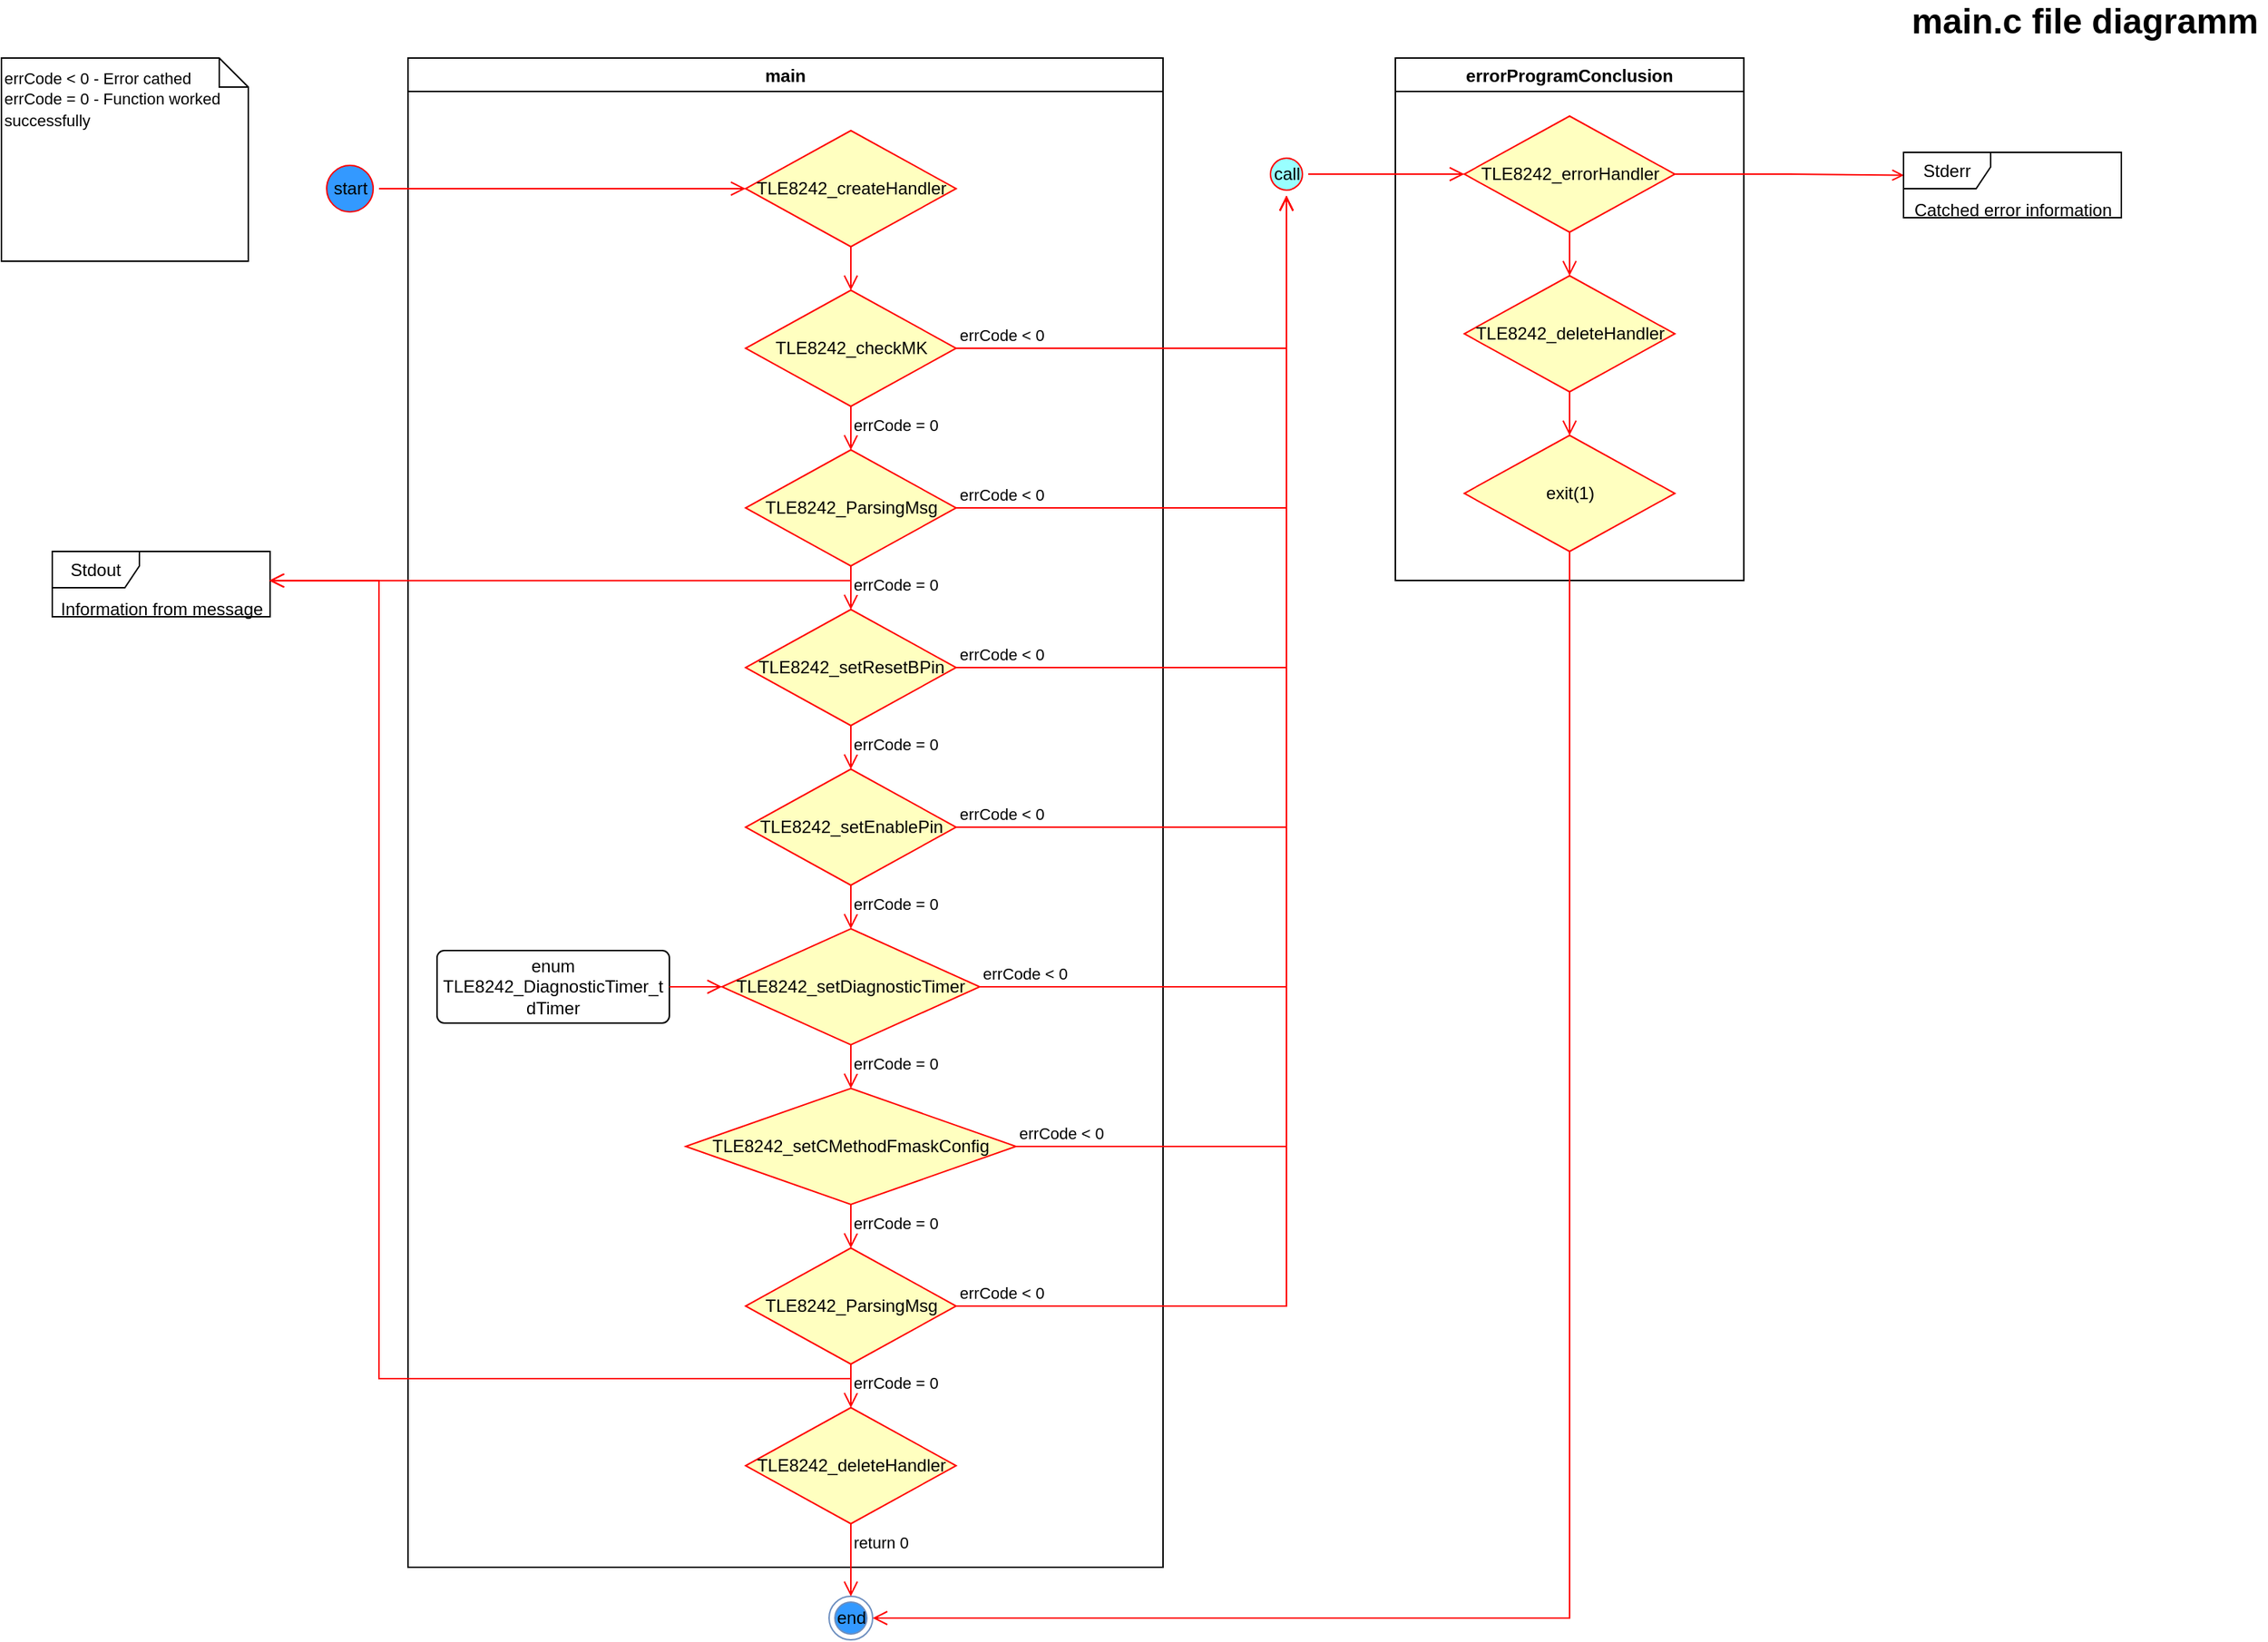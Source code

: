 <mxfile version="25.0.0">
  <diagram name="Страница — 1" id="MLgpUPTYiMlcbJ_jYuen">
    <mxGraphModel dx="2308" dy="1534" grid="1" gridSize="10" guides="1" tooltips="1" connect="1" arrows="1" fold="1" page="1" pageScale="1" pageWidth="1654" pageHeight="1169" math="0" shadow="0">
      <root>
        <mxCell id="0" />
        <mxCell id="1" parent="0" />
        <mxCell id="cCKFx8KWgtMbssanVQTL-174" value="&lt;div style=&quot;&quot;&gt;&lt;span style=&quot;background-color: rgb(255, 255, 255); font-size: 11px; text-wrap-mode: nowrap;&quot;&gt;errCode &amp;lt; 0 - Error cathed&lt;/span&gt;&lt;/div&gt;&lt;div style=&quot;&quot;&gt;&lt;span style=&quot;font-size: 11px; text-wrap-mode: nowrap; background-color: rgb(255, 255, 255);&quot;&gt;errCode = 0 - Function worked successfully&lt;/span&gt;&lt;span style=&quot;font-size: 11px; text-wrap-mode: nowrap; background-color: rgb(255, 255, 255);&quot;&gt;&lt;/span&gt;&lt;/div&gt;" style="shape=note;size=20;whiteSpace=wrap;html=1;labelPosition=center;verticalLabelPosition=middle;align=left;verticalAlign=top;" parent="1" vertex="1">
          <mxGeometry x="20" y="50" width="170" height="140" as="geometry" />
        </mxCell>
        <mxCell id="Csxos8E5fTR1XFzX8T2c-26" value="main" style="swimlane;" vertex="1" parent="1">
          <mxGeometry x="300" y="50" width="520" height="1040" as="geometry">
            <mxRectangle x="300" y="20" width="90" height="30" as="alternateBounds" />
          </mxGeometry>
        </mxCell>
        <mxCell id="cCKFx8KWgtMbssanVQTL-171" value="TLE8242_checkMK" style="rhombus;whiteSpace=wrap;html=1;fontColor=#000000;fillColor=#ffffc0;strokeColor=#ff0000;" parent="Csxos8E5fTR1XFzX8T2c-26" vertex="1">
          <mxGeometry x="232.5" y="160" width="145" height="80" as="geometry" />
        </mxCell>
        <mxCell id="cCKFx8KWgtMbssanVQTL-173" value="errCode = 0" style="edgeStyle=orthogonalEdgeStyle;html=1;align=left;verticalAlign=top;endArrow=open;endSize=8;strokeColor=#ff0000;rounded=0;entryX=0.5;entryY=0;entryDx=0;entryDy=0;" parent="Csxos8E5fTR1XFzX8T2c-26" source="cCKFx8KWgtMbssanVQTL-171" edge="1" target="Csxos8E5fTR1XFzX8T2c-1">
          <mxGeometry x="-1" relative="1" as="geometry">
            <mxPoint x="305" y="270" as="targetPoint" />
            <Array as="points" />
          </mxGeometry>
        </mxCell>
        <mxCell id="Csxos8E5fTR1XFzX8T2c-1" value="TLE8242_ParsingMsg" style="rhombus;whiteSpace=wrap;html=1;fontColor=#000000;fillColor=#ffffc0;strokeColor=#ff0000;" vertex="1" parent="Csxos8E5fTR1XFzX8T2c-26">
          <mxGeometry x="232.5" y="270" width="145" height="80" as="geometry" />
        </mxCell>
        <mxCell id="Csxos8E5fTR1XFzX8T2c-2" value="errCode = 0" style="edgeStyle=orthogonalEdgeStyle;html=1;align=left;verticalAlign=top;endArrow=open;endSize=8;strokeColor=#ff0000;rounded=0;exitX=0.5;exitY=1;exitDx=0;exitDy=0;entryX=0.5;entryY=0;entryDx=0;entryDy=0;" edge="1" parent="Csxos8E5fTR1XFzX8T2c-26" source="Csxos8E5fTR1XFzX8T2c-1" target="Csxos8E5fTR1XFzX8T2c-4">
          <mxGeometry x="-1" relative="1" as="geometry">
            <mxPoint x="290" y="370" as="targetPoint" />
            <Array as="points" />
            <mxPoint x="290" y="360" as="sourcePoint" />
          </mxGeometry>
        </mxCell>
        <mxCell id="Csxos8E5fTR1XFzX8T2c-4" value="TLE8242_setResetBPin" style="rhombus;whiteSpace=wrap;html=1;fontColor=#000000;fillColor=#ffffc0;strokeColor=#ff0000;" vertex="1" parent="Csxos8E5fTR1XFzX8T2c-26">
          <mxGeometry x="232.5" y="380" width="145" height="80" as="geometry" />
        </mxCell>
        <mxCell id="Csxos8E5fTR1XFzX8T2c-5" value="errCode = 0" style="edgeStyle=orthogonalEdgeStyle;html=1;align=left;verticalAlign=top;endArrow=open;endSize=8;strokeColor=#ff0000;rounded=0;exitX=0.5;exitY=1;exitDx=0;exitDy=0;entryX=0.5;entryY=0;entryDx=0;entryDy=0;" edge="1" parent="Csxos8E5fTR1XFzX8T2c-26" source="Csxos8E5fTR1XFzX8T2c-4" target="Csxos8E5fTR1XFzX8T2c-7">
          <mxGeometry x="-1" relative="1" as="geometry">
            <mxPoint x="290" y="480" as="targetPoint" />
            <Array as="points" />
            <mxPoint x="290" y="470" as="sourcePoint" />
          </mxGeometry>
        </mxCell>
        <mxCell id="Csxos8E5fTR1XFzX8T2c-7" value="TLE8242_setEnablePin" style="rhombus;whiteSpace=wrap;html=1;fontColor=#000000;fillColor=#ffffc0;strokeColor=#ff0000;" vertex="1" parent="Csxos8E5fTR1XFzX8T2c-26">
          <mxGeometry x="232.5" y="490" width="145" height="80" as="geometry" />
        </mxCell>
        <mxCell id="Csxos8E5fTR1XFzX8T2c-8" value="errCode = 0" style="edgeStyle=orthogonalEdgeStyle;html=1;align=left;verticalAlign=top;endArrow=open;endSize=8;strokeColor=#ff0000;rounded=0;exitX=0.5;exitY=1;exitDx=0;exitDy=0;entryX=0.5;entryY=0;entryDx=0;entryDy=0;" edge="1" parent="Csxos8E5fTR1XFzX8T2c-26" source="Csxos8E5fTR1XFzX8T2c-7" target="Csxos8E5fTR1XFzX8T2c-10">
          <mxGeometry x="-1" relative="1" as="geometry">
            <mxPoint x="280" y="590" as="targetPoint" />
            <Array as="points" />
            <mxPoint x="290" y="580" as="sourcePoint" />
          </mxGeometry>
        </mxCell>
        <mxCell id="Csxos8E5fTR1XFzX8T2c-10" value="TLE8242_setDiagnosticTimer" style="rhombus;whiteSpace=wrap;html=1;fontColor=#000000;fillColor=#ffffc0;strokeColor=#ff0000;" vertex="1" parent="Csxos8E5fTR1XFzX8T2c-26">
          <mxGeometry x="216.25" y="600" width="177.5" height="80" as="geometry" />
        </mxCell>
        <mxCell id="Csxos8E5fTR1XFzX8T2c-11" value="errCode = 0" style="edgeStyle=orthogonalEdgeStyle;html=1;align=left;verticalAlign=top;endArrow=open;endSize=8;strokeColor=#ff0000;rounded=0;entryX=0.5;entryY=0;entryDx=0;entryDy=0;exitX=0.5;exitY=1;exitDx=0;exitDy=0;" edge="1" parent="Csxos8E5fTR1XFzX8T2c-26" source="Csxos8E5fTR1XFzX8T2c-10" target="Csxos8E5fTR1XFzX8T2c-15">
          <mxGeometry x="-1" relative="1" as="geometry">
            <mxPoint x="304.89" y="710" as="targetPoint" />
            <Array as="points" />
            <mxPoint x="290" y="690" as="sourcePoint" />
          </mxGeometry>
        </mxCell>
        <mxCell id="Csxos8E5fTR1XFzX8T2c-15" value="TLE8242_setCMethodFmaskConfig" style="rhombus;whiteSpace=wrap;html=1;fontColor=#000000;fillColor=#ffffc0;strokeColor=#ff0000;" vertex="1" parent="Csxos8E5fTR1XFzX8T2c-26">
          <mxGeometry x="191.25" y="710" width="227.5" height="80" as="geometry" />
        </mxCell>
        <mxCell id="Csxos8E5fTR1XFzX8T2c-16" value="errCode = 0" style="edgeStyle=orthogonalEdgeStyle;html=1;align=left;verticalAlign=top;endArrow=open;endSize=8;strokeColor=#ff0000;rounded=0;exitX=0.5;exitY=1;exitDx=0;exitDy=0;entryX=0.5;entryY=0;entryDx=0;entryDy=0;" edge="1" parent="Csxos8E5fTR1XFzX8T2c-26" source="Csxos8E5fTR1XFzX8T2c-15" target="Csxos8E5fTR1XFzX8T2c-18">
          <mxGeometry x="-1" relative="1" as="geometry">
            <mxPoint x="270" y="810" as="targetPoint" />
            <Array as="points" />
            <mxPoint x="290" y="800" as="sourcePoint" />
          </mxGeometry>
        </mxCell>
        <mxCell id="Csxos8E5fTR1XFzX8T2c-18" value="TLE8242_ParsingMsg" style="rhombus;whiteSpace=wrap;html=1;fontColor=#000000;fillColor=#ffffc0;strokeColor=#ff0000;" vertex="1" parent="Csxos8E5fTR1XFzX8T2c-26">
          <mxGeometry x="232.5" y="820" width="145" height="80" as="geometry" />
        </mxCell>
        <mxCell id="Csxos8E5fTR1XFzX8T2c-19" value="errCode = 0" style="edgeStyle=orthogonalEdgeStyle;html=1;align=left;verticalAlign=top;endArrow=open;endSize=8;strokeColor=#ff0000;rounded=0;exitX=0.5;exitY=1;exitDx=0;exitDy=0;entryX=0.5;entryY=0;entryDx=0;entryDy=0;" edge="1" parent="Csxos8E5fTR1XFzX8T2c-26" source="Csxos8E5fTR1XFzX8T2c-18" target="Csxos8E5fTR1XFzX8T2c-21">
          <mxGeometry x="-1" relative="1" as="geometry">
            <mxPoint x="270" y="920" as="targetPoint" />
            <Array as="points" />
            <mxPoint x="290" y="910" as="sourcePoint" />
          </mxGeometry>
        </mxCell>
        <mxCell id="Csxos8E5fTR1XFzX8T2c-21" value="TLE8242_deleteHandler" style="rhombus;whiteSpace=wrap;html=1;fontColor=#000000;fillColor=#ffffc0;strokeColor=#ff0000;" vertex="1" parent="Csxos8E5fTR1XFzX8T2c-26">
          <mxGeometry x="232.5" y="930" width="145" height="80" as="geometry" />
        </mxCell>
        <mxCell id="Csxos8E5fTR1XFzX8T2c-24" value="TLE8242_createHandler" style="rhombus;whiteSpace=wrap;html=1;fontColor=#000000;fillColor=#ffffc0;strokeColor=#ff0000;" vertex="1" parent="Csxos8E5fTR1XFzX8T2c-26">
          <mxGeometry x="232.5" y="50" width="145" height="80" as="geometry" />
        </mxCell>
        <mxCell id="Csxos8E5fTR1XFzX8T2c-25" value="" style="edgeStyle=orthogonalEdgeStyle;html=1;align=left;verticalAlign=top;endArrow=open;endSize=8;strokeColor=#ff0000;rounded=0;entryX=0.5;entryY=0;entryDx=0;entryDy=0;" edge="1" parent="Csxos8E5fTR1XFzX8T2c-26" source="Csxos8E5fTR1XFzX8T2c-24" target="cCKFx8KWgtMbssanVQTL-171">
          <mxGeometry x="-1" relative="1" as="geometry">
            <mxPoint x="280" y="150" as="targetPoint" />
            <Array as="points" />
          </mxGeometry>
        </mxCell>
        <mxCell id="Csxos8E5fTR1XFzX8T2c-13" value="enum TLE8242_DiagnosticTimer_t dTimer" style="rounded=1;arcSize=10;whiteSpace=wrap;html=1;align=center;" vertex="1" parent="Csxos8E5fTR1XFzX8T2c-26">
          <mxGeometry x="20" y="615" width="160" height="50" as="geometry" />
        </mxCell>
        <mxCell id="Csxos8E5fTR1XFzX8T2c-14" value="" style="edgeStyle=orthogonalEdgeStyle;html=1;align=left;verticalAlign=top;endArrow=open;endSize=8;strokeColor=#ff0000;rounded=0;exitX=1;exitY=0.5;exitDx=0;exitDy=0;entryX=0;entryY=0.5;entryDx=0;entryDy=0;" edge="1" parent="Csxos8E5fTR1XFzX8T2c-26" source="Csxos8E5fTR1XFzX8T2c-13" target="Csxos8E5fTR1XFzX8T2c-10">
          <mxGeometry x="-1" relative="1" as="geometry">
            <mxPoint x="216.25" y="625" as="targetPoint" />
            <Array as="points" />
            <mxPoint x="216.25" y="595" as="sourcePoint" />
          </mxGeometry>
        </mxCell>
        <mxCell id="Csxos8E5fTR1XFzX8T2c-27" value="end" style="ellipse;html=1;shape=endState;fillColor=#3399FF;strokeColor=#6c8ebf;" vertex="1" parent="1">
          <mxGeometry x="590" y="1110" width="30" height="30" as="geometry" />
        </mxCell>
        <mxCell id="Csxos8E5fTR1XFzX8T2c-22" value="return 0" style="edgeStyle=orthogonalEdgeStyle;html=1;align=left;verticalAlign=top;endArrow=open;endSize=8;strokeColor=#ff0000;rounded=0;exitX=0.5;exitY=1;exitDx=0;exitDy=0;entryX=0.5;entryY=0;entryDx=0;entryDy=0;" edge="1" parent="1" source="Csxos8E5fTR1XFzX8T2c-21" target="Csxos8E5fTR1XFzX8T2c-27">
          <mxGeometry x="-1" relative="1" as="geometry">
            <mxPoint x="460" y="1120" as="targetPoint" />
            <Array as="points" />
            <mxPoint x="520" y="1070" as="sourcePoint" />
          </mxGeometry>
        </mxCell>
        <mxCell id="Csxos8E5fTR1XFzX8T2c-28" value="start" style="ellipse;html=1;shape=startState;fillColor=#3399FF;strokeColor=#ff0000;align=center;" vertex="1" parent="1">
          <mxGeometry x="240" y="120" width="40" height="40" as="geometry" />
        </mxCell>
        <mxCell id="Csxos8E5fTR1XFzX8T2c-29" value="" style="edgeStyle=orthogonalEdgeStyle;html=1;verticalAlign=bottom;endArrow=open;endSize=8;strokeColor=#ff0000;rounded=0;entryX=0;entryY=0.5;entryDx=0;entryDy=0;" edge="1" source="Csxos8E5fTR1XFzX8T2c-28" parent="1" target="Csxos8E5fTR1XFzX8T2c-24">
          <mxGeometry relative="1" as="geometry">
            <mxPoint x="542.5" y="109" as="targetPoint" />
          </mxGeometry>
        </mxCell>
        <mxCell id="Csxos8E5fTR1XFzX8T2c-58" value="errorProgramConclusion" style="swimlane;" vertex="1" parent="1">
          <mxGeometry x="980" y="50" width="240" height="360" as="geometry">
            <mxRectangle x="980" y="20" width="170" height="30" as="alternateBounds" />
          </mxGeometry>
        </mxCell>
        <mxCell id="Csxos8E5fTR1XFzX8T2c-63" value="TLE8242_errorHandler" style="rhombus;whiteSpace=wrap;html=1;fontColor=#000000;fillColor=#ffffc0;strokeColor=#ff0000;" vertex="1" parent="Csxos8E5fTR1XFzX8T2c-58">
          <mxGeometry x="47.5" y="40" width="145" height="80" as="geometry" />
        </mxCell>
        <mxCell id="Csxos8E5fTR1XFzX8T2c-68" value="" style="edgeStyle=orthogonalEdgeStyle;html=1;align=left;verticalAlign=top;endArrow=open;endSize=8;strokeColor=#ff0000;rounded=0;exitX=0.5;exitY=1;exitDx=0;exitDy=0;entryX=0.5;entryY=0;entryDx=0;entryDy=0;" edge="1" parent="Csxos8E5fTR1XFzX8T2c-58" target="Csxos8E5fTR1XFzX8T2c-69" source="Csxos8E5fTR1XFzX8T2c-63">
          <mxGeometry x="-1" relative="1" as="geometry">
            <mxPoint x="85" y="150" as="targetPoint" />
            <Array as="points" />
            <mxPoint x="120" y="130" as="sourcePoint" />
          </mxGeometry>
        </mxCell>
        <mxCell id="Csxos8E5fTR1XFzX8T2c-69" value="TLE8242_deleteHandler" style="rhombus;whiteSpace=wrap;html=1;fontColor=#000000;fillColor=#ffffc0;strokeColor=#ff0000;" vertex="1" parent="Csxos8E5fTR1XFzX8T2c-58">
          <mxGeometry x="47.5" y="150" width="145" height="80" as="geometry" />
        </mxCell>
        <mxCell id="Csxos8E5fTR1XFzX8T2c-70" value="" style="edgeStyle=orthogonalEdgeStyle;html=1;align=left;verticalAlign=top;endArrow=open;endSize=8;strokeColor=#ff0000;rounded=0;entryX=0.5;entryY=0;entryDx=0;entryDy=0;exitX=0.5;exitY=1;exitDx=0;exitDy=0;" edge="1" parent="Csxos8E5fTR1XFzX8T2c-58" target="Csxos8E5fTR1XFzX8T2c-71" source="Csxos8E5fTR1XFzX8T2c-69">
          <mxGeometry x="-1" relative="1" as="geometry">
            <mxPoint x="85" y="260" as="targetPoint" />
            <Array as="points" />
            <mxPoint x="150" y="240" as="sourcePoint" />
          </mxGeometry>
        </mxCell>
        <mxCell id="Csxos8E5fTR1XFzX8T2c-71" value="exit(1)" style="rhombus;whiteSpace=wrap;html=1;fontColor=#000000;fillColor=#ffffc0;strokeColor=#ff0000;" vertex="1" parent="Csxos8E5fTR1XFzX8T2c-58">
          <mxGeometry x="47.5" y="260" width="145" height="80" as="geometry" />
        </mxCell>
        <mxCell id="Csxos8E5fTR1XFzX8T2c-64" value="call" style="ellipse;html=1;shape=startState;fillColor=#99FFFF;strokeColor=#ff0000;" vertex="1" parent="1">
          <mxGeometry x="890" y="115" width="30" height="30" as="geometry" />
        </mxCell>
        <mxCell id="Csxos8E5fTR1XFzX8T2c-65" value="" style="edgeStyle=orthogonalEdgeStyle;html=1;verticalAlign=bottom;endArrow=open;endSize=8;strokeColor=#ff0000;rounded=0;entryX=0;entryY=0.5;entryDx=0;entryDy=0;" edge="1" source="Csxos8E5fTR1XFzX8T2c-64" parent="1" target="Csxos8E5fTR1XFzX8T2c-63">
          <mxGeometry relative="1" as="geometry">
            <mxPoint x="1140" y="140" as="targetPoint" />
          </mxGeometry>
        </mxCell>
        <mxCell id="Csxos8E5fTR1XFzX8T2c-3" value="errCode &amp;lt; 0" style="edgeStyle=orthogonalEdgeStyle;html=1;align=left;verticalAlign=bottom;endArrow=open;endSize=8;strokeColor=#ff0000;rounded=0;exitX=1;exitY=0.5;exitDx=0;exitDy=0;entryX=0.5;entryY=1;entryDx=0;entryDy=0;" edge="1" parent="1" source="Csxos8E5fTR1XFzX8T2c-1" target="Csxos8E5fTR1XFzX8T2c-64">
          <mxGeometry x="-1" relative="1" as="geometry">
            <mxPoint x="790" y="360" as="targetPoint" />
            <Array as="points" />
            <mxPoint x="690" y="370" as="sourcePoint" />
          </mxGeometry>
        </mxCell>
        <mxCell id="Csxos8E5fTR1XFzX8T2c-6" value="errCode &amp;lt; 0" style="edgeStyle=orthogonalEdgeStyle;html=1;align=left;verticalAlign=bottom;endArrow=open;endSize=8;strokeColor=#ff0000;rounded=0;exitX=1;exitY=0.5;exitDx=0;exitDy=0;entryX=0.5;entryY=1;entryDx=0;entryDy=0;" edge="1" parent="1" source="Csxos8E5fTR1XFzX8T2c-4" target="Csxos8E5fTR1XFzX8T2c-64">
          <mxGeometry x="-1" relative="1" as="geometry">
            <mxPoint x="790" y="470" as="targetPoint" />
            <Array as="points" />
            <mxPoint x="690" y="480" as="sourcePoint" />
          </mxGeometry>
        </mxCell>
        <mxCell id="Csxos8E5fTR1XFzX8T2c-9" value="errCode &amp;lt; 0" style="edgeStyle=orthogonalEdgeStyle;html=1;align=left;verticalAlign=bottom;endArrow=open;endSize=8;strokeColor=#ff0000;rounded=0;exitX=1;exitY=0.5;exitDx=0;exitDy=0;entryX=0.5;entryY=1;entryDx=0;entryDy=0;" edge="1" parent="1" source="Csxos8E5fTR1XFzX8T2c-7" target="Csxos8E5fTR1XFzX8T2c-64">
          <mxGeometry x="-1" relative="1" as="geometry">
            <mxPoint x="790" y="580" as="targetPoint" />
            <Array as="points" />
            <mxPoint x="690" y="590" as="sourcePoint" />
          </mxGeometry>
        </mxCell>
        <mxCell id="Csxos8E5fTR1XFzX8T2c-12" value="errCode &amp;lt; 0" style="edgeStyle=orthogonalEdgeStyle;html=1;align=left;verticalAlign=bottom;endArrow=open;endSize=8;strokeColor=#ff0000;rounded=0;exitX=1;exitY=0.5;exitDx=0;exitDy=0;entryX=0.5;entryY=1;entryDx=0;entryDy=0;" edge="1" parent="1" source="Csxos8E5fTR1XFzX8T2c-10" target="Csxos8E5fTR1XFzX8T2c-64">
          <mxGeometry x="-1" relative="1" as="geometry">
            <mxPoint x="790" y="690" as="targetPoint" />
            <Array as="points" />
            <mxPoint x="690" y="700" as="sourcePoint" />
          </mxGeometry>
        </mxCell>
        <mxCell id="Csxos8E5fTR1XFzX8T2c-17" value="errCode &amp;lt; 0" style="edgeStyle=orthogonalEdgeStyle;html=1;align=left;verticalAlign=bottom;endArrow=open;endSize=8;strokeColor=#ff0000;rounded=0;exitX=1;exitY=0.5;exitDx=0;exitDy=0;entryX=0.5;entryY=1;entryDx=0;entryDy=0;" edge="1" parent="1" source="Csxos8E5fTR1XFzX8T2c-15" target="Csxos8E5fTR1XFzX8T2c-64">
          <mxGeometry x="-1" relative="1" as="geometry">
            <mxPoint x="790" y="800" as="targetPoint" />
            <Array as="points" />
            <mxPoint x="690" y="810" as="sourcePoint" />
          </mxGeometry>
        </mxCell>
        <mxCell id="Csxos8E5fTR1XFzX8T2c-20" value="errCode &amp;lt; 0" style="edgeStyle=orthogonalEdgeStyle;html=1;align=left;verticalAlign=bottom;endArrow=open;endSize=8;strokeColor=#ff0000;rounded=0;exitX=1;exitY=0.5;exitDx=0;exitDy=0;entryX=0.5;entryY=1;entryDx=0;entryDy=0;" edge="1" parent="1" source="Csxos8E5fTR1XFzX8T2c-18" target="Csxos8E5fTR1XFzX8T2c-64">
          <mxGeometry x="-1" relative="1" as="geometry">
            <mxPoint x="790" y="910" as="targetPoint" />
            <Array as="points" />
            <mxPoint x="690" y="920" as="sourcePoint" />
          </mxGeometry>
        </mxCell>
        <mxCell id="Csxos8E5fTR1XFzX8T2c-72" value="" style="edgeStyle=orthogonalEdgeStyle;html=1;align=left;verticalAlign=top;endArrow=open;endSize=8;strokeColor=#ff0000;rounded=0;exitX=0.5;exitY=1;exitDx=0;exitDy=0;entryX=1;entryY=0.5;entryDx=0;entryDy=0;" edge="1" parent="1" source="Csxos8E5fTR1XFzX8T2c-71" target="Csxos8E5fTR1XFzX8T2c-27">
          <mxGeometry x="-1" relative="1" as="geometry">
            <mxPoint x="1027.5" y="470" as="targetPoint" />
            <Array as="points" />
            <mxPoint x="1097.5" y="410" as="sourcePoint" />
          </mxGeometry>
        </mxCell>
        <mxCell id="Csxos8E5fTR1XFzX8T2c-73" value="errCode &amp;lt; 0" style="edgeStyle=orthogonalEdgeStyle;html=1;align=left;verticalAlign=bottom;endArrow=open;endSize=8;strokeColor=#ff0000;rounded=0;exitX=1;exitY=0.5;exitDx=0;exitDy=0;entryX=0.5;entryY=1;entryDx=0;entryDy=0;" edge="1" parent="1" source="cCKFx8KWgtMbssanVQTL-171" target="Csxos8E5fTR1XFzX8T2c-64">
          <mxGeometry x="-1" relative="1" as="geometry">
            <mxPoint x="915" y="32.24" as="targetPoint" />
            <Array as="points" />
            <mxPoint x="688" y="247.24" as="sourcePoint" />
          </mxGeometry>
        </mxCell>
        <mxCell id="Csxos8E5fTR1XFzX8T2c-74" value="" style="edgeStyle=orthogonalEdgeStyle;html=1;verticalAlign=bottom;endArrow=open;strokeColor=#ff0000;rounded=0;entryX=0.002;entryY=0.351;entryDx=0;entryDy=0;exitX=1;exitY=0.5;exitDx=0;exitDy=0;curved=0;strokeWidth=1;entryPerimeter=0;" edge="1" parent="1" source="Csxos8E5fTR1XFzX8T2c-63" target="Csxos8E5fTR1XFzX8T2c-77">
          <mxGeometry relative="1" as="geometry">
            <mxPoint x="1298" y="129.47" as="targetPoint" />
            <mxPoint x="1190" y="129.47" as="sourcePoint" />
          </mxGeometry>
        </mxCell>
        <mxCell id="Csxos8E5fTR1XFzX8T2c-81" value="" style="group" vertex="1" connectable="0" parent="1">
          <mxGeometry x="1325" y="115" width="160" height="55" as="geometry" />
        </mxCell>
        <mxCell id="Csxos8E5fTR1XFzX8T2c-77" value="Stderr" style="shape=umlFrame;whiteSpace=wrap;html=1;pointerEvents=0;width=60;height=25;" vertex="1" parent="Csxos8E5fTR1XFzX8T2c-81">
          <mxGeometry x="5" width="150" height="45" as="geometry" />
        </mxCell>
        <mxCell id="Csxos8E5fTR1XFzX8T2c-78" value="Catched error information" style="text;html=1;align=center;verticalAlign=middle;resizable=0;points=[];autosize=1;strokeColor=none;fillColor=none;" vertex="1" parent="Csxos8E5fTR1XFzX8T2c-81">
          <mxGeometry y="25" width="160" height="30" as="geometry" />
        </mxCell>
        <mxCell id="Csxos8E5fTR1XFzX8T2c-82" value="" style="group" vertex="1" connectable="0" parent="1">
          <mxGeometry x="50" y="390" width="160" height="55" as="geometry" />
        </mxCell>
        <mxCell id="Csxos8E5fTR1XFzX8T2c-83" value="Stdout" style="shape=umlFrame;whiteSpace=wrap;html=1;pointerEvents=0;width=60;height=25;" vertex="1" parent="Csxos8E5fTR1XFzX8T2c-82">
          <mxGeometry x="5" width="150" height="45" as="geometry" />
        </mxCell>
        <mxCell id="Csxos8E5fTR1XFzX8T2c-84" value="Information from message" style="text;html=1;align=center;verticalAlign=middle;resizable=0;points=[];autosize=1;strokeColor=none;fillColor=none;" vertex="1" parent="Csxos8E5fTR1XFzX8T2c-82">
          <mxGeometry y="25" width="160" height="30" as="geometry" />
        </mxCell>
        <mxCell id="Csxos8E5fTR1XFzX8T2c-85" value="" style="edgeStyle=orthogonalEdgeStyle;html=1;verticalAlign=bottom;endArrow=open;endSize=8;strokeColor=#ff0000;rounded=0;exitX=0.5;exitY=1;exitDx=0;exitDy=0;entryX=0.995;entryY=0.446;entryDx=0;entryDy=0;entryPerimeter=0;" edge="1" parent="1" source="Csxos8E5fTR1XFzX8T2c-1" target="Csxos8E5fTR1XFzX8T2c-83">
          <mxGeometry relative="1" as="geometry">
            <mxPoint x="330" y="390" as="targetPoint" />
            <mxPoint x="600" y="410" as="sourcePoint" />
          </mxGeometry>
        </mxCell>
        <mxCell id="Csxos8E5fTR1XFzX8T2c-87" value="" style="edgeStyle=orthogonalEdgeStyle;html=1;verticalAlign=bottom;endArrow=open;endSize=8;strokeColor=#ff0000;rounded=0;exitX=0.5;exitY=1;exitDx=0;exitDy=0;entryX=0.998;entryY=0.446;entryDx=0;entryDy=0;entryPerimeter=0;" edge="1" parent="1" source="Csxos8E5fTR1XFzX8T2c-18" target="Csxos8E5fTR1XFzX8T2c-83">
          <mxGeometry relative="1" as="geometry">
            <mxPoint x="214" y="420" as="targetPoint" />
            <mxPoint x="615" y="410" as="sourcePoint" />
            <Array as="points">
              <mxPoint x="605" y="960" />
              <mxPoint x="280" y="960" />
              <mxPoint x="280" y="410" />
            </Array>
          </mxGeometry>
        </mxCell>
        <mxCell id="Csxos8E5fTR1XFzX8T2c-88" value="&lt;font style=&quot;font-size: 24px;&quot;&gt;&lt;b&gt;main.c file diagramm&lt;/b&gt;&lt;/font&gt;" style="text;html=1;align=center;verticalAlign=middle;whiteSpace=wrap;rounded=0;" vertex="1" parent="1">
          <mxGeometry x="1330" y="10" width="250" height="30" as="geometry" />
        </mxCell>
      </root>
    </mxGraphModel>
  </diagram>
</mxfile>
